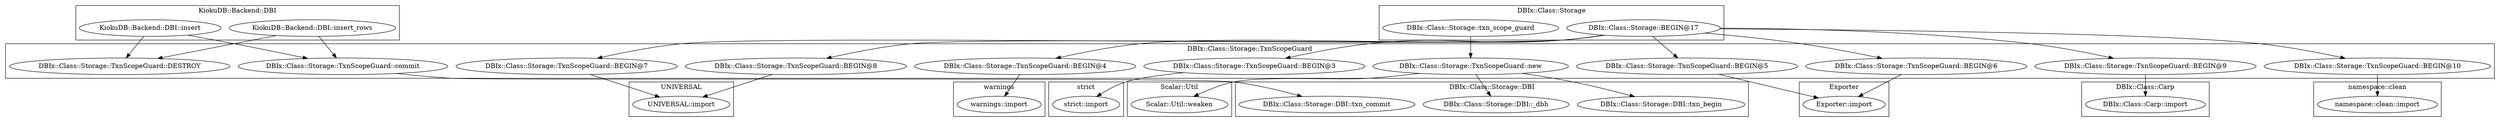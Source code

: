 digraph {
graph [overlap=false]
subgraph cluster_DBIx_Class_Carp {
	label="DBIx::Class::Carp";
	"DBIx::Class::Carp::import";
}
subgraph cluster_KiokuDB_Backend_DBI {
	label="KiokuDB::Backend::DBI";
	"KiokuDB::Backend::DBI::insert_rows";
	"KiokuDB::Backend::DBI::insert";
}
subgraph cluster_Scalar_Util {
	label="Scalar::Util";
	"Scalar::Util::weaken";
}
subgraph cluster_DBIx_Class_Storage_TxnScopeGuard {
	label="DBIx::Class::Storage::TxnScopeGuard";
	"DBIx::Class::Storage::TxnScopeGuard::BEGIN@7";
	"DBIx::Class::Storage::TxnScopeGuard::BEGIN@4";
	"DBIx::Class::Storage::TxnScopeGuard::BEGIN@8";
	"DBIx::Class::Storage::TxnScopeGuard::BEGIN@3";
	"DBIx::Class::Storage::TxnScopeGuard::DESTROY";
	"DBIx::Class::Storage::TxnScopeGuard::new";
	"DBIx::Class::Storage::TxnScopeGuard::BEGIN@6";
	"DBIx::Class::Storage::TxnScopeGuard::BEGIN@9";
	"DBIx::Class::Storage::TxnScopeGuard::commit";
	"DBIx::Class::Storage::TxnScopeGuard::BEGIN@5";
	"DBIx::Class::Storage::TxnScopeGuard::BEGIN@10";
}
subgraph cluster_UNIVERSAL {
	label="UNIVERSAL";
	"UNIVERSAL::import";
}
subgraph cluster_namespace_clean {
	label="namespace::clean";
	"namespace::clean::import";
}
subgraph cluster_warnings {
	label="warnings";
	"warnings::import";
}
subgraph cluster_DBIx_Class_Storage_DBI {
	label="DBIx::Class::Storage::DBI";
	"DBIx::Class::Storage::DBI::_dbh";
	"DBIx::Class::Storage::DBI::txn_commit";
	"DBIx::Class::Storage::DBI::txn_begin";
}
subgraph cluster_Exporter {
	label="Exporter";
	"Exporter::import";
}
subgraph cluster_DBIx_Class_Storage {
	label="DBIx::Class::Storage";
	"DBIx::Class::Storage::BEGIN@17";
	"DBIx::Class::Storage::txn_scope_guard";
}
subgraph cluster_strict {
	label="strict";
	"strict::import";
}
"DBIx::Class::Storage::txn_scope_guard" -> "DBIx::Class::Storage::TxnScopeGuard::new";
"DBIx::Class::Storage::BEGIN@17" -> "DBIx::Class::Storage::TxnScopeGuard::BEGIN@4";
"KiokuDB::Backend::DBI::insert_rows" -> "DBIx::Class::Storage::TxnScopeGuard::DESTROY";
"KiokuDB::Backend::DBI::insert" -> "DBIx::Class::Storage::TxnScopeGuard::DESTROY";
"DBIx::Class::Storage::TxnScopeGuard::BEGIN@8" -> "UNIVERSAL::import";
"DBIx::Class::Storage::TxnScopeGuard::BEGIN@7" -> "UNIVERSAL::import";
"DBIx::Class::Storage::BEGIN@17" -> "DBIx::Class::Storage::TxnScopeGuard::BEGIN@6";
"DBIx::Class::Storage::BEGIN@17" -> "DBIx::Class::Storage::TxnScopeGuard::BEGIN@9";
"DBIx::Class::Storage::TxnScopeGuard::commit" -> "DBIx::Class::Storage::DBI::txn_commit";
"DBIx::Class::Storage::TxnScopeGuard::BEGIN@10" -> "namespace::clean::import";
"DBIx::Class::Storage::TxnScopeGuard::BEGIN@3" -> "strict::import";
"DBIx::Class::Storage::TxnScopeGuard::new" -> "DBIx::Class::Storage::DBI::_dbh";
"DBIx::Class::Storage::TxnScopeGuard::BEGIN@5" -> "Exporter::import";
"DBIx::Class::Storage::TxnScopeGuard::BEGIN@6" -> "Exporter::import";
"DBIx::Class::Storage::TxnScopeGuard::BEGIN@4" -> "warnings::import";
"DBIx::Class::Storage::BEGIN@17" -> "DBIx::Class::Storage::TxnScopeGuard::BEGIN@5";
"DBIx::Class::Storage::BEGIN@17" -> "DBIx::Class::Storage::TxnScopeGuard::BEGIN@3";
"DBIx::Class::Storage::BEGIN@17" -> "DBIx::Class::Storage::TxnScopeGuard::BEGIN@10";
"DBIx::Class::Storage::TxnScopeGuard::BEGIN@9" -> "DBIx::Class::Carp::import";
"DBIx::Class::Storage::TxnScopeGuard::new" -> "Scalar::Util::weaken";
"DBIx::Class::Storage::BEGIN@17" -> "DBIx::Class::Storage::TxnScopeGuard::BEGIN@7";
"KiokuDB::Backend::DBI::insert_rows" -> "DBIx::Class::Storage::TxnScopeGuard::commit";
"KiokuDB::Backend::DBI::insert" -> "DBIx::Class::Storage::TxnScopeGuard::commit";
"DBIx::Class::Storage::TxnScopeGuard::new" -> "DBIx::Class::Storage::DBI::txn_begin";
"DBIx::Class::Storage::BEGIN@17" -> "DBIx::Class::Storage::TxnScopeGuard::BEGIN@8";
}

